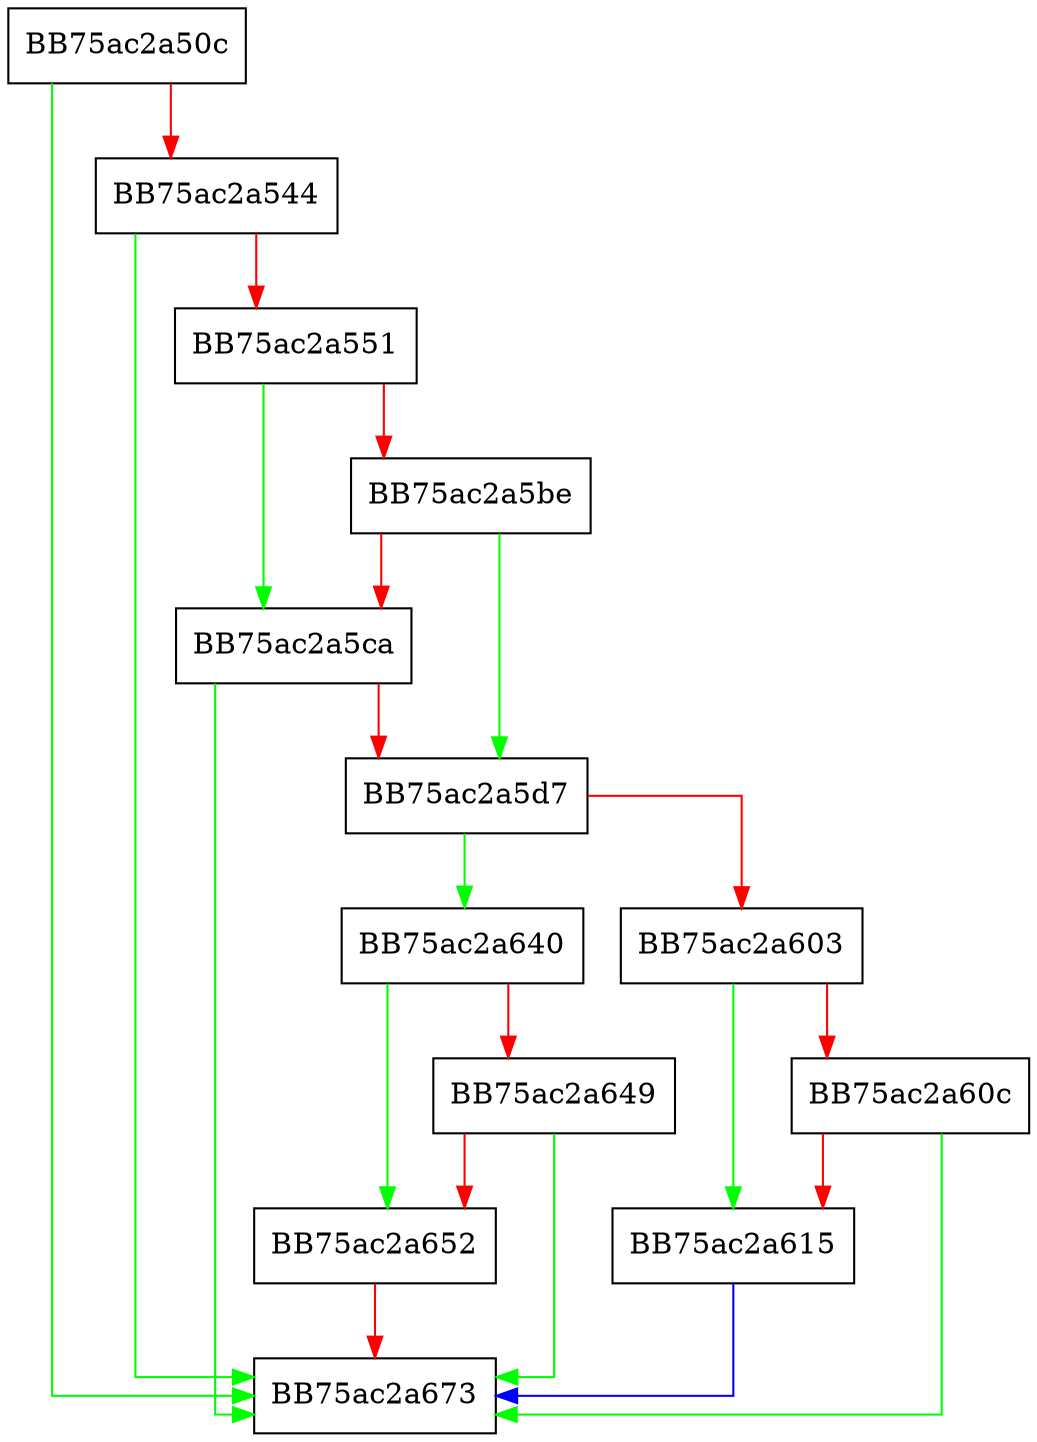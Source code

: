 digraph EtwTraceHelper {
  node [shape="box"];
  graph [splines=ortho];
  BB75ac2a50c -> BB75ac2a673 [color="green"];
  BB75ac2a50c -> BB75ac2a544 [color="red"];
  BB75ac2a544 -> BB75ac2a673 [color="green"];
  BB75ac2a544 -> BB75ac2a551 [color="red"];
  BB75ac2a551 -> BB75ac2a5ca [color="green"];
  BB75ac2a551 -> BB75ac2a5be [color="red"];
  BB75ac2a5be -> BB75ac2a5d7 [color="green"];
  BB75ac2a5be -> BB75ac2a5ca [color="red"];
  BB75ac2a5ca -> BB75ac2a673 [color="green"];
  BB75ac2a5ca -> BB75ac2a5d7 [color="red"];
  BB75ac2a5d7 -> BB75ac2a640 [color="green"];
  BB75ac2a5d7 -> BB75ac2a603 [color="red"];
  BB75ac2a603 -> BB75ac2a615 [color="green"];
  BB75ac2a603 -> BB75ac2a60c [color="red"];
  BB75ac2a60c -> BB75ac2a673 [color="green"];
  BB75ac2a60c -> BB75ac2a615 [color="red"];
  BB75ac2a615 -> BB75ac2a673 [color="blue"];
  BB75ac2a640 -> BB75ac2a652 [color="green"];
  BB75ac2a640 -> BB75ac2a649 [color="red"];
  BB75ac2a649 -> BB75ac2a673 [color="green"];
  BB75ac2a649 -> BB75ac2a652 [color="red"];
  BB75ac2a652 -> BB75ac2a673 [color="red"];
}